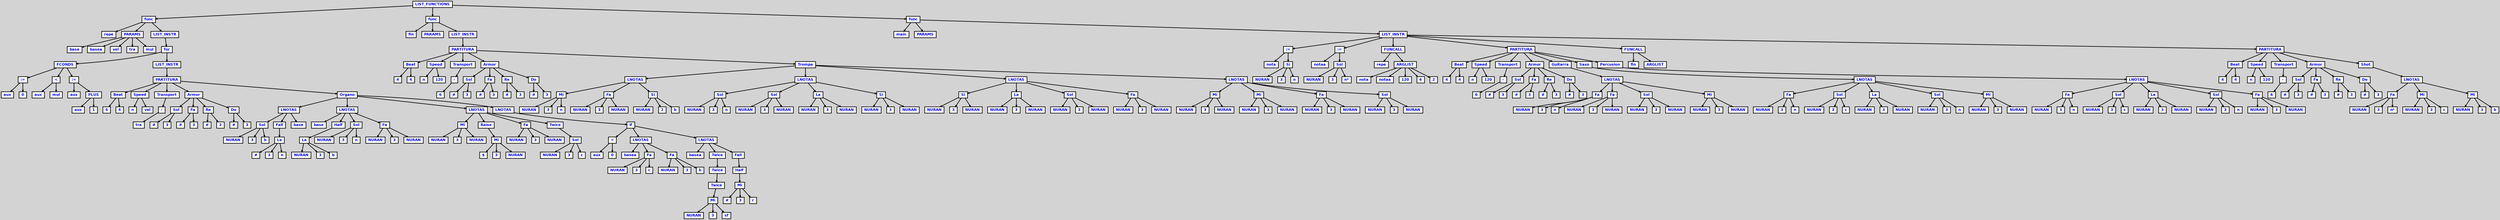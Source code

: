 digraph {

	ordering=out;
	ranksep=.4;
	bgcolor="lightgrey"; node [shape=box, fixedsize=false, fontsize=12, fontname="Helvetica-bold", fontcolor="blue"
		width=.25, height=.25, color="black", fillcolor="white", style="filled, solid, bold"];
	edge [arrowsize=.5, color="black", style="bold"]

  n0 [label="LIST_FUNCTIONS"];
  n1 [label="func"];
  n1 [label="func"];
  n2 [label="repe"];
  n3 [label="PARAMS"];
  n3 [label="PARAMS"];
  n4 [label="base"];
  n5 [label="basea"];
  n6 [label="vel"];
  n7 [label="tra"];
  n8 [label="mul"];
  n9 [label="LIST_INSTR"];
  n9 [label="LIST_INSTR"];
  n10 [label="for"];
  n10 [label="for"];
  n11 [label="FCONDS"];
  n11 [label="FCONDS"];
  n12 [label=":="];
  n12 [label=":="];
  n13 [label="aux"];
  n14 [label="0"];
  n15 [label="<"];
  n15 [label="<"];
  n16 [label="aux"];
  n17 [label="mul"];
  n18 [label=":="];
  n18 [label=":="];
  n19 [label="aux"];
  n20 [label="PLUS"];
  n20 [label="PLUS"];
  n21 [label="aux"];
  n22 [label="1"];
  n23 [label="LIST_INSTR"];
  n23 [label="LIST_INSTR"];
  n24 [label="PARTITURA"];
  n24 [label="PARTITURA"];
  n25 [label="Beat"];
  n25 [label="Beat"];
  n26 [label="4"];
  n27 [label="4"];
  n28 [label="Speed"];
  n28 [label="Speed"];
  n29 [label="n"];
  n30 [label="vel"];
  n31 [label="Transport"];
  n31 [label="Transport"];
  n32 [label="-"];
  n32 [label="-"];
  n33 [label="tra"];
  n34 [label="Armor"];
  n34 [label="Armor"];
  n35 [label="Sol"];
  n35 [label="Sol"];
  n36 [label="#"];
  n37 [label="3"];
  n38 [label="Fa"];
  n38 [label="Fa"];
  n39 [label="#"];
  n40 [label="3"];
  n41 [label="Re"];
  n41 [label="Re"];
  n42 [label="#"];
  n43 [label="3"];
  n44 [label="Do"];
  n44 [label="Do"];
  n45 [label="#"];
  n46 [label="3"];
  n47 [label="Organo"];
  n47 [label="Organo"];
  n48 [label="LNOTAS"];
  n48 [label="LNOTAS"];
  n49 [label="Sol"];
  n49 [label="Sol"];
  n50 [label="NURAN"];
  n51 [label="3"];
  n52 [label="b"];
  n53 [label="Fall"];
  n53 [label="Fall"];
  n54 [label="La"];
  n54 [label="La"];
  n55 [label="#"];
  n56 [label="3"];
  n57 [label="n"];
  n58 [label="base"];
  n59 [label="LNOTAS"];
  n59 [label="LNOTAS"];
  n60 [label="base"];
  n61 [label="Half"];
  n61 [label="Half"];
  n62 [label="La"];
  n62 [label="La"];
  n63 [label="NURAN"];
  n64 [label="3"];
  n65 [label="b"];
  n66 [label="Sol"];
  n66 [label="Sol"];
  n67 [label="NURAN"];
  n68 [label="3"];
  n69 [label="n"];
  n70 [label="Fa"];
  n70 [label="Fa"];
  n71 [label="NURAN"];
  n72 [label="3"];
  n73 [label="NURAN"];
  n74 [label="LNOTAS"];
  n74 [label="LNOTAS"];
  n75 [label="Mi"];
  n75 [label="Mi"];
  n76 [label="NURAN"];
  n77 [label="3"];
  n78 [label="NURAN"];
  n79 [label="Raise"];
  n79 [label="Raise"];
  n80 [label="Mi"];
  n80 [label="Mi"];
  n81 [label="$"];
  n82 [label="3"];
  n83 [label="NURAN"];
  n84 [label="Fa"];
  n84 [label="Fa"];
  n85 [label="NURAN"];
  n86 [label="3"];
  n87 [label="NURAN"];
  n88 [label="Twice"];
  n88 [label="Twice"];
  n89 [label="Sol"];
  n89 [label="Sol"];
  n90 [label="NURAN"];
  n91 [label="3"];
  n92 [label="c"];
  n93 [label="LNOTAS"];
  n93 [label="LNOTAS"];
  n94 [label="if"];
  n94 [label="if"];
  n95 [label="="];
  n95 [label="="];
  n96 [label="aux"];
  n97 [label="0"];
  n98 [label="LNOTAS"];
  n98 [label="LNOTAS"];
  n99 [label="basea"];
  n100 [label="Fa"];
  n100 [label="Fa"];
  n101 [label="NURAN"];
  n102 [label="3"];
  n103 [label="c"];
  n104 [label="Fa"];
  n104 [label="Fa"];
  n105 [label="NURAN"];
  n106 [label="3"];
  n107 [label="b"];
  n108 [label="LNOTAS"];
  n108 [label="LNOTAS"];
  n109 [label="basea"];
  n110 [label="Twice"];
  n110 [label="Twice"];
  n111 [label="Twice"];
  n111 [label="Twice"];
  n112 [label="Twice"];
  n112 [label="Twice"];
  n113 [label="Mi"];
  n113 [label="Mi"];
  n114 [label="NURAN"];
  n115 [label="3"];
  n116 [label="sf"];
  n117 [label="Fall"];
  n117 [label="Fall"];
  n118 [label="Half"];
  n118 [label="Half"];
  n119 [label="Mi"];
  n119 [label="Mi"];
  n120 [label="#"];
  n121 [label="3"];
  n122 [label="r"];
  n123 [label="func"];
  n123 [label="func"];
  n124 [label="fin"];
  n125 [label="PARAMS"];
  n126 [label="LIST_INSTR"];
  n126 [label="LIST_INSTR"];
  n127 [label="PARTITURA"];
  n127 [label="PARTITURA"];
  n128 [label="Beat"];
  n128 [label="Beat"];
  n129 [label="4"];
  n130 [label="4"];
  n131 [label="Speed"];
  n131 [label="Speed"];
  n132 [label="n"];
  n133 [label="120"];
  n134 [label="Transport"];
  n134 [label="Transport"];
  n135 [label="-"];
  n135 [label="-"];
  n136 [label="6"];
  n137 [label="Armor"];
  n137 [label="Armor"];
  n138 [label="Sol"];
  n138 [label="Sol"];
  n139 [label="#"];
  n140 [label="3"];
  n141 [label="Fa"];
  n141 [label="Fa"];
  n142 [label="#"];
  n143 [label="3"];
  n144 [label="Re"];
  n144 [label="Re"];
  n145 [label="#"];
  n146 [label="3"];
  n147 [label="Do"];
  n147 [label="Do"];
  n148 [label="#"];
  n149 [label="3"];
  n150 [label="Trompa"];
  n150 [label="Trompa"];
  n151 [label="LNOTAS"];
  n151 [label="LNOTAS"];
  n152 [label="Mi"];
  n152 [label="Mi"];
  n153 [label="NURAN"];
  n154 [label="3"];
  n155 [label="n"];
  n156 [label="Fa"];
  n156 [label="Fa"];
  n157 [label="NURAN"];
  n158 [label="3"];
  n159 [label="NURAN"];
  n160 [label="Si"];
  n160 [label="Si"];
  n161 [label="NURAN"];
  n162 [label="2"];
  n163 [label="b"];
  n164 [label="LNOTAS"];
  n164 [label="LNOTAS"];
  n165 [label="Sol"];
  n165 [label="Sol"];
  n166 [label="NURAN"];
  n167 [label="3"];
  n168 [label="n"];
  n169 [label="Sol"];
  n169 [label="Sol"];
  n170 [label="NURAN"];
  n171 [label="3"];
  n172 [label="NURAN"];
  n173 [label="La"];
  n173 [label="La"];
  n174 [label="NURAN"];
  n175 [label="3"];
  n176 [label="NURAN"];
  n177 [label="Si"];
  n177 [label="Si"];
  n178 [label="NURAN"];
  n179 [label="3"];
  n180 [label="NURAN"];
  n181 [label="LNOTAS"];
  n181 [label="LNOTAS"];
  n182 [label="Si"];
  n182 [label="Si"];
  n183 [label="NURAN"];
  n184 [label="3"];
  n185 [label="NURAN"];
  n186 [label="La"];
  n186 [label="La"];
  n187 [label="NURAN"];
  n188 [label="3"];
  n189 [label="NURAN"];
  n190 [label="Sol"];
  n190 [label="Sol"];
  n191 [label="NURAN"];
  n192 [label="3"];
  n193 [label="NURAN"];
  n194 [label="Fa"];
  n194 [label="Fa"];
  n195 [label="NURAN"];
  n196 [label="3"];
  n197 [label="NURAN"];
  n198 [label="LNOTAS"];
  n198 [label="LNOTAS"];
  n199 [label="Mi"];
  n199 [label="Mi"];
  n200 [label="NURAN"];
  n201 [label="3"];
  n202 [label="NURAN"];
  n203 [label="Mi"];
  n203 [label="Mi"];
  n204 [label="NURAN"];
  n205 [label="3"];
  n206 [label="NURAN"];
  n207 [label="Fa"];
  n207 [label="Fa"];
  n208 [label="NURAN"];
  n209 [label="3"];
  n210 [label="NURAN"];
  n211 [label="Sol"];
  n211 [label="Sol"];
  n212 [label="NURAN"];
  n213 [label="3"];
  n214 [label="NURAN"];
  n215 [label="func"];
  n215 [label="func"];
  n216 [label="main"];
  n217 [label="PARAMS"];
  n218 [label="LIST_INSTR"];
  n218 [label="LIST_INSTR"];
  n219 [label=":="];
  n219 [label=":="];
  n220 [label="nota"];
  n221 [label="Si"];
  n221 [label="Si"];
  n222 [label="NURAN"];
  n223 [label="3"];
  n224 [label="n"];
  n225 [label=":="];
  n225 [label=":="];
  n226 [label="notaa"];
  n227 [label="Sol"];
  n227 [label="Sol"];
  n228 [label="NURAN"];
  n229 [label="3"];
  n230 [label="n*"];
  n231 [label="FUNCALL"];
  n231 [label="FUNCALL"];
  n232 [label="repe"];
  n233 [label="ARGLIST"];
  n233 [label="ARGLIST"];
  n234 [label="nota"];
  n235 [label="notaa"];
  n236 [label="120"];
  n237 [label="6"];
  n238 [label="2"];
  n239 [label="PARTITURA"];
  n239 [label="PARTITURA"];
  n240 [label="Beat"];
  n240 [label="Beat"];
  n241 [label="4"];
  n242 [label="4"];
  n243 [label="Speed"];
  n243 [label="Speed"];
  n244 [label="n"];
  n245 [label="120"];
  n246 [label="Transport"];
  n246 [label="Transport"];
  n247 [label="-"];
  n247 [label="-"];
  n248 [label="6"];
  n249 [label="Armor"];
  n249 [label="Armor"];
  n250 [label="Sol"];
  n250 [label="Sol"];
  n251 [label="#"];
  n252 [label="3"];
  n253 [label="Fa"];
  n253 [label="Fa"];
  n254 [label="#"];
  n255 [label="3"];
  n256 [label="Re"];
  n256 [label="Re"];
  n257 [label="#"];
  n258 [label="3"];
  n259 [label="Do"];
  n259 [label="Do"];
  n260 [label="#"];
  n261 [label="3"];
  n262 [label="Guitarra"];
  n262 [label="Guitarra"];
  n263 [label="LNOTAS"];
  n263 [label="LNOTAS"];
  n264 [label="Fa"];
  n264 [label="Fa"];
  n265 [label="NURAN"];
  n266 [label="3"];
  n267 [label="n"];
  n268 [label="Fa"];
  n268 [label="Fa"];
  n269 [label="NURAN"];
  n270 [label="3"];
  n271 [label="NURAN"];
  n272 [label="Sol"];
  n272 [label="Sol"];
  n273 [label="NURAN"];
  n274 [label="3"];
  n275 [label="NURAN"];
  n276 [label="Mi"];
  n276 [label="Mi"];
  n277 [label="NURAN"];
  n278 [label="3"];
  n279 [label="NURAN"];
  n280 [label="Saxo"];
  n280 [label="Saxo"];
  n281 [label="LNOTAS"];
  n281 [label="LNOTAS"];
  n282 [label="Fa"];
  n282 [label="Fa"];
  n283 [label="NURAN"];
  n284 [label="3"];
  n285 [label="n"];
  n286 [label="Sol"];
  n286 [label="Sol"];
  n287 [label="NURAN"];
  n288 [label="3"];
  n289 [label="c"];
  n290 [label="La"];
  n290 [label="La"];
  n291 [label="NURAN"];
  n292 [label="3"];
  n293 [label="NURAN"];
  n294 [label="Sol"];
  n294 [label="Sol"];
  n295 [label="NURAN"];
  n296 [label="3"];
  n297 [label="n"];
  n298 [label="Mi"];
  n298 [label="Mi"];
  n299 [label="NURAN"];
  n300 [label="3"];
  n301 [label="NURAN"];
  n302 [label="Percusion"];
  n302 [label="Percusion"];
  n303 [label="LNOTAS"];
  n303 [label="LNOTAS"];
  n304 [label="Fa"];
  n304 [label="Fa"];
  n305 [label="NURAN"];
  n306 [label="3"];
  n307 [label="n"];
  n308 [label="Sol"];
  n308 [label="Sol"];
  n309 [label="NURAN"];
  n310 [label="3"];
  n311 [label="c"];
  n312 [label="La"];
  n312 [label="La"];
  n313 [label="NURAN"];
  n314 [label="3"];
  n315 [label="NURAN"];
  n316 [label="Sol"];
  n316 [label="Sol"];
  n317 [label="NURAN"];
  n318 [label="3"];
  n319 [label="n"];
  n320 [label="Fa"];
  n320 [label="Fa"];
  n321 [label="NURAN"];
  n322 [label="3"];
  n323 [label="NURAN"];
  n324 [label="FUNCALL"];
  n324 [label="FUNCALL"];
  n325 [label="fin"];
  n326 [label="ARGLIST"];
  n327 [label="PARTITURA"];
  n327 [label="PARTITURA"];
  n328 [label="Beat"];
  n328 [label="Beat"];
  n329 [label="4"];
  n330 [label="4"];
  n331 [label="Speed"];
  n331 [label="Speed"];
  n332 [label="n"];
  n333 [label="120"];
  n334 [label="Transport"];
  n334 [label="Transport"];
  n335 [label="-"];
  n335 [label="-"];
  n336 [label="6"];
  n337 [label="Armor"];
  n337 [label="Armor"];
  n338 [label="Sol"];
  n338 [label="Sol"];
  n339 [label="#"];
  n340 [label="3"];
  n341 [label="Fa"];
  n341 [label="Fa"];
  n342 [label="#"];
  n343 [label="3"];
  n344 [label="Re"];
  n344 [label="Re"];
  n345 [label="#"];
  n346 [label="3"];
  n347 [label="Do"];
  n347 [label="Do"];
  n348 [label="#"];
  n349 [label="3"];
  n350 [label="Shot"];
  n350 [label="Shot"];
  n351 [label="LNOTAS"];
  n351 [label="LNOTAS"];
  n352 [label="Fa"];
  n352 [label="Fa"];
  n353 [label="NURAN"];
  n354 [label="3"];
  n355 [label="n*"];
  n356 [label="Mi"];
  n356 [label="Mi"];
  n357 [label="NURAN"];
  n358 [label="3"];
  n359 [label="c"];
  n360 [label="Mi"];
  n360 [label="Mi"];
  n361 [label="NURAN"];
  n362 [label="3"];
  n363 [label="b"];

  n0 -> n1 // "LIST_FUNCTIONS" -> "func"
  n1 -> n2 // "func" -> "repe"
  n1 -> n3 // "func" -> "PARAMS"
  n3 -> n4 // "PARAMS" -> "base"
  n3 -> n5 // "PARAMS" -> "basea"
  n3 -> n6 // "PARAMS" -> "vel"
  n3 -> n7 // "PARAMS" -> "tra"
  n3 -> n8 // "PARAMS" -> "mul"
  n1 -> n9 // "func" -> "LIST_INSTR"
  n9 -> n10 // "LIST_INSTR" -> "for"
  n10 -> n11 // "for" -> "FCONDS"
  n11 -> n12 // "FCONDS" -> ":="
  n12 -> n13 // ":=" -> "aux"
  n12 -> n14 // ":=" -> "0"
  n11 -> n15 // "FCONDS" -> "<"
  n15 -> n16 // "<" -> "aux"
  n15 -> n17 // "<" -> "mul"
  n11 -> n18 // "FCONDS" -> ":="
  n18 -> n19 // ":=" -> "aux"
  n18 -> n20 // ":=" -> "PLUS"
  n20 -> n21 // "PLUS" -> "aux"
  n20 -> n22 // "PLUS" -> "1"
  n10 -> n23 // "for" -> "LIST_INSTR"
  n23 -> n24 // "LIST_INSTR" -> "PARTITURA"
  n24 -> n25 // "PARTITURA" -> "Beat"
  n25 -> n26 // "Beat" -> "4"
  n25 -> n27 // "Beat" -> "4"
  n24 -> n28 // "PARTITURA" -> "Speed"
  n28 -> n29 // "Speed" -> "n"
  n28 -> n30 // "Speed" -> "vel"
  n24 -> n31 // "PARTITURA" -> "Transport"
  n31 -> n32 // "Transport" -> "-"
  n32 -> n33 // "-" -> "tra"
  n24 -> n34 // "PARTITURA" -> "Armor"
  n34 -> n35 // "Armor" -> "Sol"
  n35 -> n36 // "Sol" -> "#"
  n35 -> n37 // "Sol" -> "3"
  n34 -> n38 // "Armor" -> "Fa"
  n38 -> n39 // "Fa" -> "#"
  n38 -> n40 // "Fa" -> "3"
  n34 -> n41 // "Armor" -> "Re"
  n41 -> n42 // "Re" -> "#"
  n41 -> n43 // "Re" -> "3"
  n34 -> n44 // "Armor" -> "Do"
  n44 -> n45 // "Do" -> "#"
  n44 -> n46 // "Do" -> "3"
  n24 -> n47 // "PARTITURA" -> "Organo"
  n47 -> n48 // "Organo" -> "LNOTAS"
  n48 -> n49 // "LNOTAS" -> "Sol"
  n49 -> n50 // "Sol" -> "NURAN"
  n49 -> n51 // "Sol" -> "3"
  n49 -> n52 // "Sol" -> "b"
  n48 -> n53 // "LNOTAS" -> "Fall"
  n53 -> n54 // "Fall" -> "La"
  n54 -> n55 // "La" -> "#"
  n54 -> n56 // "La" -> "3"
  n54 -> n57 // "La" -> "n"
  n48 -> n58 // "LNOTAS" -> "base"
  n47 -> n59 // "Organo" -> "LNOTAS"
  n59 -> n60 // "LNOTAS" -> "base"
  n59 -> n61 // "LNOTAS" -> "Half"
  n61 -> n62 // "Half" -> "La"
  n62 -> n63 // "La" -> "NURAN"
  n62 -> n64 // "La" -> "3"
  n62 -> n65 // "La" -> "b"
  n59 -> n66 // "LNOTAS" -> "Sol"
  n66 -> n67 // "Sol" -> "NURAN"
  n66 -> n68 // "Sol" -> "3"
  n66 -> n69 // "Sol" -> "n"
  n59 -> n70 // "LNOTAS" -> "Fa"
  n70 -> n71 // "Fa" -> "NURAN"
  n70 -> n72 // "Fa" -> "3"
  n70 -> n73 // "Fa" -> "NURAN"
  n47 -> n74 // "Organo" -> "LNOTAS"
  n74 -> n75 // "LNOTAS" -> "Mi"
  n75 -> n76 // "Mi" -> "NURAN"
  n75 -> n77 // "Mi" -> "3"
  n75 -> n78 // "Mi" -> "NURAN"
  n74 -> n79 // "LNOTAS" -> "Raise"
  n79 -> n80 // "Raise" -> "Mi"
  n80 -> n81 // "Mi" -> "$"
  n80 -> n82 // "Mi" -> "3"
  n80 -> n83 // "Mi" -> "NURAN"
  n74 -> n84 // "LNOTAS" -> "Fa"
  n84 -> n85 // "Fa" -> "NURAN"
  n84 -> n86 // "Fa" -> "3"
  n84 -> n87 // "Fa" -> "NURAN"
  n74 -> n88 // "LNOTAS" -> "Twice"
  n88 -> n89 // "Twice" -> "Sol"
  n89 -> n90 // "Sol" -> "NURAN"
  n89 -> n91 // "Sol" -> "3"
  n89 -> n92 // "Sol" -> "c"
  n47 -> n93 // "Organo" -> "LNOTAS"
  n93 -> n94 // "LNOTAS" -> "if"
  n94 -> n95 // "if" -> "="
  n95 -> n96 // "=" -> "aux"
  n95 -> n97 // "=" -> "0"
  n94 -> n98 // "if" -> "LNOTAS"
  n98 -> n99 // "LNOTAS" -> "basea"
  n98 -> n100 // "LNOTAS" -> "Fa"
  n100 -> n101 // "Fa" -> "NURAN"
  n100 -> n102 // "Fa" -> "3"
  n100 -> n103 // "Fa" -> "c"
  n98 -> n104 // "LNOTAS" -> "Fa"
  n104 -> n105 // "Fa" -> "NURAN"
  n104 -> n106 // "Fa" -> "3"
  n104 -> n107 // "Fa" -> "b"
  n94 -> n108 // "if" -> "LNOTAS"
  n108 -> n109 // "LNOTAS" -> "basea"
  n108 -> n110 // "LNOTAS" -> "Twice"
  n110 -> n111 // "Twice" -> "Twice"
  n111 -> n112 // "Twice" -> "Twice"
  n112 -> n113 // "Twice" -> "Mi"
  n113 -> n114 // "Mi" -> "NURAN"
  n113 -> n115 // "Mi" -> "3"
  n113 -> n116 // "Mi" -> "sf"
  n108 -> n117 // "LNOTAS" -> "Fall"
  n117 -> n118 // "Fall" -> "Half"
  n118 -> n119 // "Half" -> "Mi"
  n119 -> n120 // "Mi" -> "#"
  n119 -> n121 // "Mi" -> "3"
  n119 -> n122 // "Mi" -> "r"
  n0 -> n123 // "LIST_FUNCTIONS" -> "func"
  n123 -> n124 // "func" -> "fin"
  n123 -> n125 // "func" -> "PARAMS"
  n123 -> n126 // "func" -> "LIST_INSTR"
  n126 -> n127 // "LIST_INSTR" -> "PARTITURA"
  n127 -> n128 // "PARTITURA" -> "Beat"
  n128 -> n129 // "Beat" -> "4"
  n128 -> n130 // "Beat" -> "4"
  n127 -> n131 // "PARTITURA" -> "Speed"
  n131 -> n132 // "Speed" -> "n"
  n131 -> n133 // "Speed" -> "120"
  n127 -> n134 // "PARTITURA" -> "Transport"
  n134 -> n135 // "Transport" -> "-"
  n135 -> n136 // "-" -> "6"
  n127 -> n137 // "PARTITURA" -> "Armor"
  n137 -> n138 // "Armor" -> "Sol"
  n138 -> n139 // "Sol" -> "#"
  n138 -> n140 // "Sol" -> "3"
  n137 -> n141 // "Armor" -> "Fa"
  n141 -> n142 // "Fa" -> "#"
  n141 -> n143 // "Fa" -> "3"
  n137 -> n144 // "Armor" -> "Re"
  n144 -> n145 // "Re" -> "#"
  n144 -> n146 // "Re" -> "3"
  n137 -> n147 // "Armor" -> "Do"
  n147 -> n148 // "Do" -> "#"
  n147 -> n149 // "Do" -> "3"
  n127 -> n150 // "PARTITURA" -> "Trompa"
  n150 -> n151 // "Trompa" -> "LNOTAS"
  n151 -> n152 // "LNOTAS" -> "Mi"
  n152 -> n153 // "Mi" -> "NURAN"
  n152 -> n154 // "Mi" -> "3"
  n152 -> n155 // "Mi" -> "n"
  n151 -> n156 // "LNOTAS" -> "Fa"
  n156 -> n157 // "Fa" -> "NURAN"
  n156 -> n158 // "Fa" -> "3"
  n156 -> n159 // "Fa" -> "NURAN"
  n151 -> n160 // "LNOTAS" -> "Si"
  n160 -> n161 // "Si" -> "NURAN"
  n160 -> n162 // "Si" -> "2"
  n160 -> n163 // "Si" -> "b"
  n150 -> n164 // "Trompa" -> "LNOTAS"
  n164 -> n165 // "LNOTAS" -> "Sol"
  n165 -> n166 // "Sol" -> "NURAN"
  n165 -> n167 // "Sol" -> "3"
  n165 -> n168 // "Sol" -> "n"
  n164 -> n169 // "LNOTAS" -> "Sol"
  n169 -> n170 // "Sol" -> "NURAN"
  n169 -> n171 // "Sol" -> "3"
  n169 -> n172 // "Sol" -> "NURAN"
  n164 -> n173 // "LNOTAS" -> "La"
  n173 -> n174 // "La" -> "NURAN"
  n173 -> n175 // "La" -> "3"
  n173 -> n176 // "La" -> "NURAN"
  n164 -> n177 // "LNOTAS" -> "Si"
  n177 -> n178 // "Si" -> "NURAN"
  n177 -> n179 // "Si" -> "3"
  n177 -> n180 // "Si" -> "NURAN"
  n150 -> n181 // "Trompa" -> "LNOTAS"
  n181 -> n182 // "LNOTAS" -> "Si"
  n182 -> n183 // "Si" -> "NURAN"
  n182 -> n184 // "Si" -> "3"
  n182 -> n185 // "Si" -> "NURAN"
  n181 -> n186 // "LNOTAS" -> "La"
  n186 -> n187 // "La" -> "NURAN"
  n186 -> n188 // "La" -> "3"
  n186 -> n189 // "La" -> "NURAN"
  n181 -> n190 // "LNOTAS" -> "Sol"
  n190 -> n191 // "Sol" -> "NURAN"
  n190 -> n192 // "Sol" -> "3"
  n190 -> n193 // "Sol" -> "NURAN"
  n181 -> n194 // "LNOTAS" -> "Fa"
  n194 -> n195 // "Fa" -> "NURAN"
  n194 -> n196 // "Fa" -> "3"
  n194 -> n197 // "Fa" -> "NURAN"
  n150 -> n198 // "Trompa" -> "LNOTAS"
  n198 -> n199 // "LNOTAS" -> "Mi"
  n199 -> n200 // "Mi" -> "NURAN"
  n199 -> n201 // "Mi" -> "3"
  n199 -> n202 // "Mi" -> "NURAN"
  n198 -> n203 // "LNOTAS" -> "Mi"
  n203 -> n204 // "Mi" -> "NURAN"
  n203 -> n205 // "Mi" -> "3"
  n203 -> n206 // "Mi" -> "NURAN"
  n198 -> n207 // "LNOTAS" -> "Fa"
  n207 -> n208 // "Fa" -> "NURAN"
  n207 -> n209 // "Fa" -> "3"
  n207 -> n210 // "Fa" -> "NURAN"
  n198 -> n211 // "LNOTAS" -> "Sol"
  n211 -> n212 // "Sol" -> "NURAN"
  n211 -> n213 // "Sol" -> "3"
  n211 -> n214 // "Sol" -> "NURAN"
  n0 -> n215 // "LIST_FUNCTIONS" -> "func"
  n215 -> n216 // "func" -> "main"
  n215 -> n217 // "func" -> "PARAMS"
  n215 -> n218 // "func" -> "LIST_INSTR"
  n218 -> n219 // "LIST_INSTR" -> ":="
  n219 -> n220 // ":=" -> "nota"
  n219 -> n221 // ":=" -> "Si"
  n221 -> n222 // "Si" -> "NURAN"
  n221 -> n223 // "Si" -> "3"
  n221 -> n224 // "Si" -> "n"
  n218 -> n225 // "LIST_INSTR" -> ":="
  n225 -> n226 // ":=" -> "notaa"
  n225 -> n227 // ":=" -> "Sol"
  n227 -> n228 // "Sol" -> "NURAN"
  n227 -> n229 // "Sol" -> "3"
  n227 -> n230 // "Sol" -> "n*"
  n218 -> n231 // "LIST_INSTR" -> "FUNCALL"
  n231 -> n232 // "FUNCALL" -> "repe"
  n231 -> n233 // "FUNCALL" -> "ARGLIST"
  n233 -> n234 // "ARGLIST" -> "nota"
  n233 -> n235 // "ARGLIST" -> "notaa"
  n233 -> n236 // "ARGLIST" -> "120"
  n233 -> n237 // "ARGLIST" -> "6"
  n233 -> n238 // "ARGLIST" -> "2"
  n218 -> n239 // "LIST_INSTR" -> "PARTITURA"
  n239 -> n240 // "PARTITURA" -> "Beat"
  n240 -> n241 // "Beat" -> "4"
  n240 -> n242 // "Beat" -> "4"
  n239 -> n243 // "PARTITURA" -> "Speed"
  n243 -> n244 // "Speed" -> "n"
  n243 -> n245 // "Speed" -> "120"
  n239 -> n246 // "PARTITURA" -> "Transport"
  n246 -> n247 // "Transport" -> "-"
  n247 -> n248 // "-" -> "6"
  n239 -> n249 // "PARTITURA" -> "Armor"
  n249 -> n250 // "Armor" -> "Sol"
  n250 -> n251 // "Sol" -> "#"
  n250 -> n252 // "Sol" -> "3"
  n249 -> n253 // "Armor" -> "Fa"
  n253 -> n254 // "Fa" -> "#"
  n253 -> n255 // "Fa" -> "3"
  n249 -> n256 // "Armor" -> "Re"
  n256 -> n257 // "Re" -> "#"
  n256 -> n258 // "Re" -> "3"
  n249 -> n259 // "Armor" -> "Do"
  n259 -> n260 // "Do" -> "#"
  n259 -> n261 // "Do" -> "3"
  n239 -> n262 // "PARTITURA" -> "Guitarra"
  n262 -> n263 // "Guitarra" -> "LNOTAS"
  n263 -> n264 // "LNOTAS" -> "Fa"
  n264 -> n265 // "Fa" -> "NURAN"
  n264 -> n266 // "Fa" -> "3"
  n264 -> n267 // "Fa" -> "n"
  n263 -> n268 // "LNOTAS" -> "Fa"
  n268 -> n269 // "Fa" -> "NURAN"
  n268 -> n270 // "Fa" -> "3"
  n268 -> n271 // "Fa" -> "NURAN"
  n263 -> n272 // "LNOTAS" -> "Sol"
  n272 -> n273 // "Sol" -> "NURAN"
  n272 -> n274 // "Sol" -> "3"
  n272 -> n275 // "Sol" -> "NURAN"
  n263 -> n276 // "LNOTAS" -> "Mi"
  n276 -> n277 // "Mi" -> "NURAN"
  n276 -> n278 // "Mi" -> "3"
  n276 -> n279 // "Mi" -> "NURAN"
  n239 -> n280 // "PARTITURA" -> "Saxo"
  n280 -> n281 // "Saxo" -> "LNOTAS"
  n281 -> n282 // "LNOTAS" -> "Fa"
  n282 -> n283 // "Fa" -> "NURAN"
  n282 -> n284 // "Fa" -> "3"
  n282 -> n285 // "Fa" -> "n"
  n281 -> n286 // "LNOTAS" -> "Sol"
  n286 -> n287 // "Sol" -> "NURAN"
  n286 -> n288 // "Sol" -> "3"
  n286 -> n289 // "Sol" -> "c"
  n281 -> n290 // "LNOTAS" -> "La"
  n290 -> n291 // "La" -> "NURAN"
  n290 -> n292 // "La" -> "3"
  n290 -> n293 // "La" -> "NURAN"
  n281 -> n294 // "LNOTAS" -> "Sol"
  n294 -> n295 // "Sol" -> "NURAN"
  n294 -> n296 // "Sol" -> "3"
  n294 -> n297 // "Sol" -> "n"
  n281 -> n298 // "LNOTAS" -> "Mi"
  n298 -> n299 // "Mi" -> "NURAN"
  n298 -> n300 // "Mi" -> "3"
  n298 -> n301 // "Mi" -> "NURAN"
  n239 -> n302 // "PARTITURA" -> "Percusion"
  n302 -> n303 // "Percusion" -> "LNOTAS"
  n303 -> n304 // "LNOTAS" -> "Fa"
  n304 -> n305 // "Fa" -> "NURAN"
  n304 -> n306 // "Fa" -> "3"
  n304 -> n307 // "Fa" -> "n"
  n303 -> n308 // "LNOTAS" -> "Sol"
  n308 -> n309 // "Sol" -> "NURAN"
  n308 -> n310 // "Sol" -> "3"
  n308 -> n311 // "Sol" -> "c"
  n303 -> n312 // "LNOTAS" -> "La"
  n312 -> n313 // "La" -> "NURAN"
  n312 -> n314 // "La" -> "3"
  n312 -> n315 // "La" -> "NURAN"
  n303 -> n316 // "LNOTAS" -> "Sol"
  n316 -> n317 // "Sol" -> "NURAN"
  n316 -> n318 // "Sol" -> "3"
  n316 -> n319 // "Sol" -> "n"
  n303 -> n320 // "LNOTAS" -> "Fa"
  n320 -> n321 // "Fa" -> "NURAN"
  n320 -> n322 // "Fa" -> "3"
  n320 -> n323 // "Fa" -> "NURAN"
  n218 -> n324 // "LIST_INSTR" -> "FUNCALL"
  n324 -> n325 // "FUNCALL" -> "fin"
  n324 -> n326 // "FUNCALL" -> "ARGLIST"
  n218 -> n327 // "LIST_INSTR" -> "PARTITURA"
  n327 -> n328 // "PARTITURA" -> "Beat"
  n328 -> n329 // "Beat" -> "4"
  n328 -> n330 // "Beat" -> "4"
  n327 -> n331 // "PARTITURA" -> "Speed"
  n331 -> n332 // "Speed" -> "n"
  n331 -> n333 // "Speed" -> "120"
  n327 -> n334 // "PARTITURA" -> "Transport"
  n334 -> n335 // "Transport" -> "-"
  n335 -> n336 // "-" -> "6"
  n327 -> n337 // "PARTITURA" -> "Armor"
  n337 -> n338 // "Armor" -> "Sol"
  n338 -> n339 // "Sol" -> "#"
  n338 -> n340 // "Sol" -> "3"
  n337 -> n341 // "Armor" -> "Fa"
  n341 -> n342 // "Fa" -> "#"
  n341 -> n343 // "Fa" -> "3"
  n337 -> n344 // "Armor" -> "Re"
  n344 -> n345 // "Re" -> "#"
  n344 -> n346 // "Re" -> "3"
  n337 -> n347 // "Armor" -> "Do"
  n347 -> n348 // "Do" -> "#"
  n347 -> n349 // "Do" -> "3"
  n327 -> n350 // "PARTITURA" -> "Shot"
  n350 -> n351 // "Shot" -> "LNOTAS"
  n351 -> n352 // "LNOTAS" -> "Fa"
  n352 -> n353 // "Fa" -> "NURAN"
  n352 -> n354 // "Fa" -> "3"
  n352 -> n355 // "Fa" -> "n*"
  n351 -> n356 // "LNOTAS" -> "Mi"
  n356 -> n357 // "Mi" -> "NURAN"
  n356 -> n358 // "Mi" -> "3"
  n356 -> n359 // "Mi" -> "c"
  n351 -> n360 // "LNOTAS" -> "Mi"
  n360 -> n361 // "Mi" -> "NURAN"
  n360 -> n362 // "Mi" -> "3"
  n360 -> n363 // "Mi" -> "b"

}
